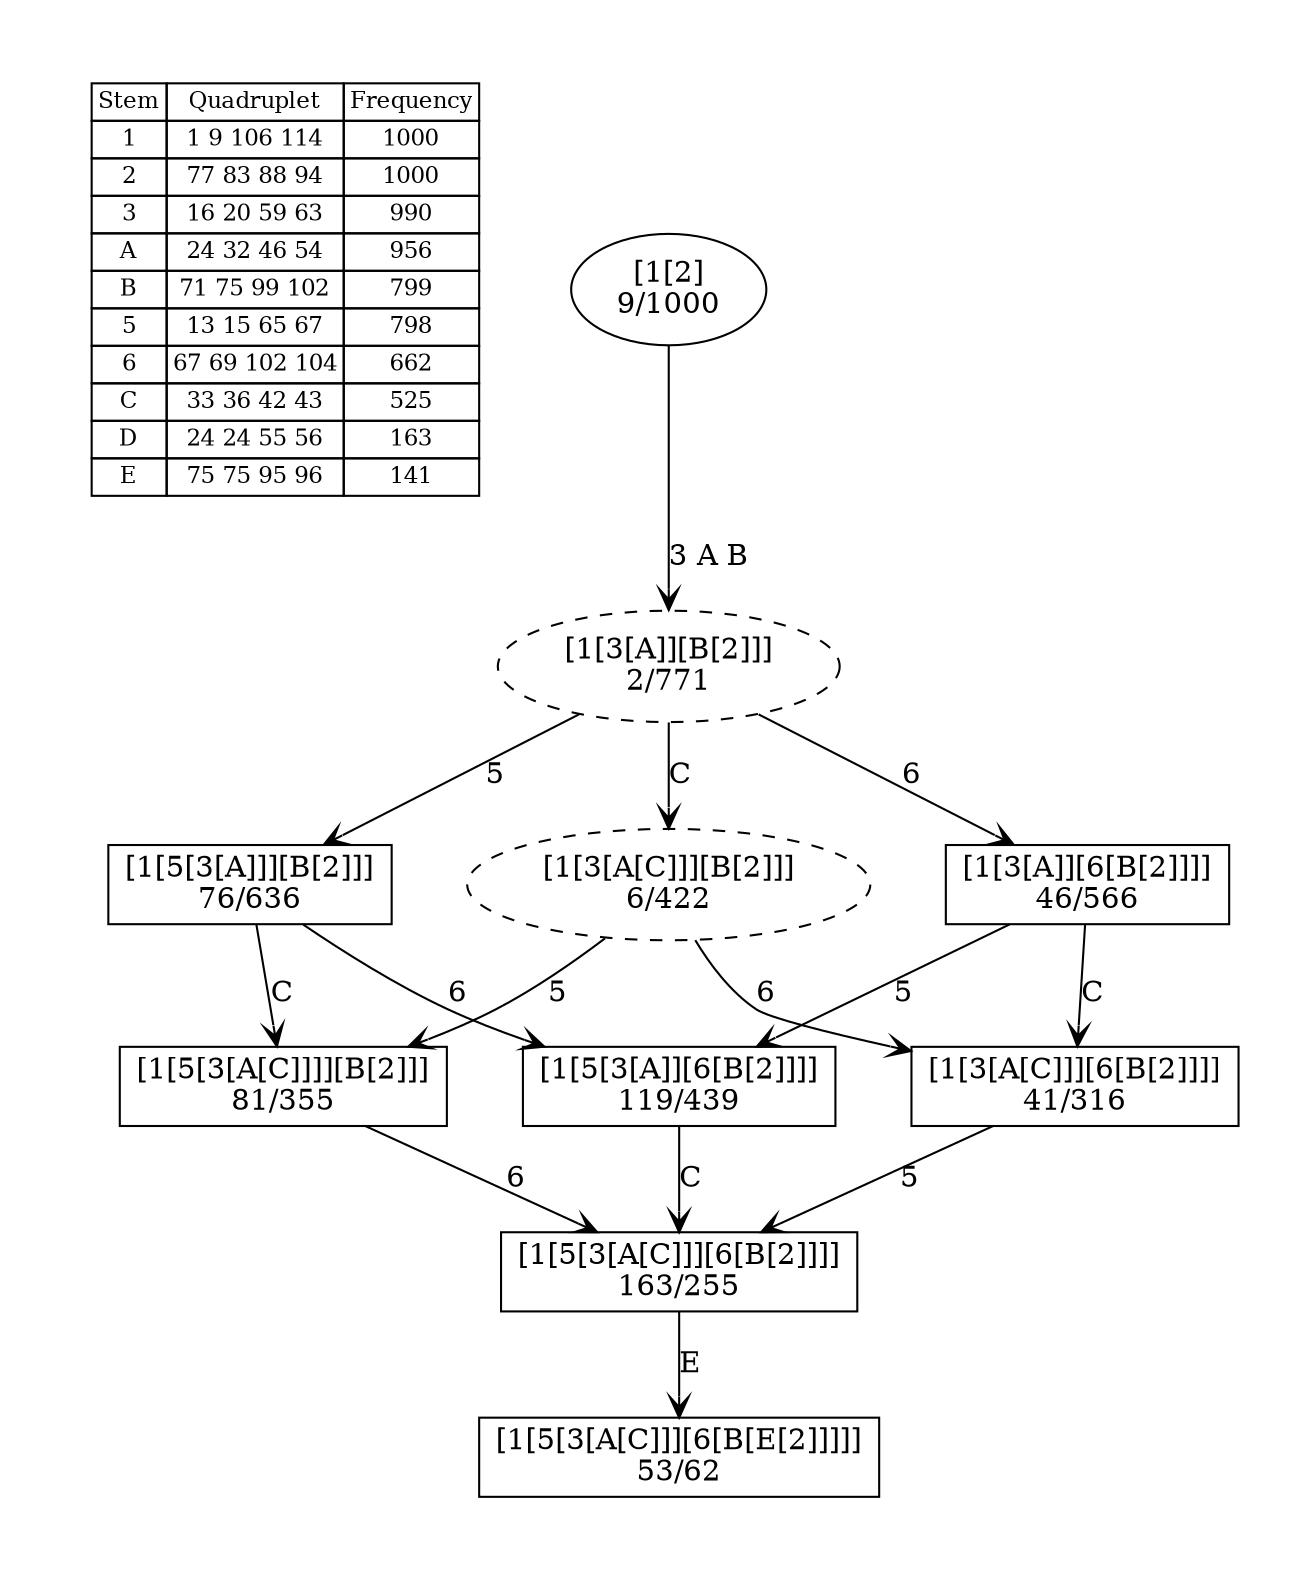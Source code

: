digraph G {
	pad = 0.5;
	nodesep = 0.5;
"legend" [label = < <table border="0" cellborder="1" cellspacing="0"><tr><td>Stem</td><td>Quadruplet</td><td>Frequency</td></tr>
<tr><td>1</td><td>1 9 106 114</td><td>1000</td></tr>
<tr><td>2</td><td>77 83 88 94</td><td>1000</td></tr>
<tr><td>3</td><td>16 20 59 63</td><td>990</td></tr>
<tr><td>A</td><td>24 32 46 54</td><td>956</td></tr>
<tr><td>B</td><td>71 75 99 102</td><td>799</td></tr>
<tr><td>5</td><td>13 15 65 67</td><td>798</td></tr>
<tr><td>6</td><td>67 69 102 104</td><td>662</td></tr>
<tr><td>C</td><td>33 36 42 43</td><td>525</td></tr>
<tr><td>D</td><td>24 24 55 56</td><td>163</td></tr>
<tr><td>E</td><td>75 75 95 96</td><td>141</td></tr>
</table>>, shape = plaintext, fontsize=11];
"1 2 3 A B 5 6 C " [shape = box];
"1 2 3 A B 5 6 " [shape = box];
"1 2 3 A B 5 C " [shape = box];
"1 2 3 A B 5 " [shape = box];
"1 2 3 A B 5 6 C E " [shape = box];
"1 2 3 A B 6 " [shape = box];
"1 2 3 A B 6 C " [shape = box];
"1 2 3 A B " [style = dashed];
"1 2 3 A B C " [style = dashed];
"1 2 3 A B 5 6 C " [label = "[1[5[3[A[C]]][6[B[2]]]]\n163/255"];
"1 2 3 A B 5 6 " [label = "[1[5[3[A]][6[B[2]]]]\n119/439"];
"1 2 3 A B 5 C " [label = "[1[5[3[A[C]]]][B[2]]]\n81/355"];
"1 2 3 A B 5 " [label = "[1[5[3[A]]][B[2]]]\n76/636"];
"1 2 3 A B 5 6 C E " [label = "[1[5[3[A[C]]][6[B[E[2]]]]]\n53/62"];
"1 2 3 A B 6 " [label = "[1[3[A]][6[B[2]]]]\n46/566"];
"1 2 3 A B 6 C " [label = "[1[3[A[C]]][6[B[2]]]]\n41/316"];
"1 2 3 A B " [label = "[1[3[A]][B[2]]]\n2/771"];
"1 2 3 A B C " [label = "[1[3[A[C]]][B[2]]]\n6/422"];
"1 2 " [label = "[1[2]\n9/1000"];
"1 2 3 A B 5 6 C " -> "1 2 3 A B 5 6 C E " [label = "E ", arrowhead = vee];
"1 2 3 A B 5 6 " -> "1 2 3 A B 5 6 C " [label = "C ", arrowhead = vee];
"1 2 3 A B 5 C " -> "1 2 3 A B 5 6 C " [label = "6 ", arrowhead = vee];
"1 2 3 A B 5 " -> "1 2 3 A B 5 6 " [label = "6 ", arrowhead = vee];
"1 2 3 A B 5 " -> "1 2 3 A B 5 C " [label = "C ", arrowhead = vee];
"1 2 3 A B 6 " -> "1 2 3 A B 5 6 " [label = "5 ", arrowhead = vee];
"1 2 3 A B 6 " -> "1 2 3 A B 6 C " [label = "C ", arrowhead = vee];
"1 2 3 A B 6 C " -> "1 2 3 A B 5 6 C " [label = "5 ", arrowhead = vee];
"1 2 3 A B " -> "1 2 3 A B 6 " [label = "6 ", arrowhead = vee];
"1 2 3 A B " -> "1 2 3 A B C " [label = "C ", arrowhead = vee];
"1 2 3 A B " -> "1 2 3 A B 5 " [label = "5 ", arrowhead = vee];
"1 2 3 A B C " -> "1 2 3 A B 5 C " [label = "5 ", arrowhead = vee];
"1 2 3 A B C " -> "1 2 3 A B 6 C " [label = "6 ", arrowhead = vee];
"1 2 " -> "1 2 3 A B " [label = "3 A B ", arrowhead = vee];
}